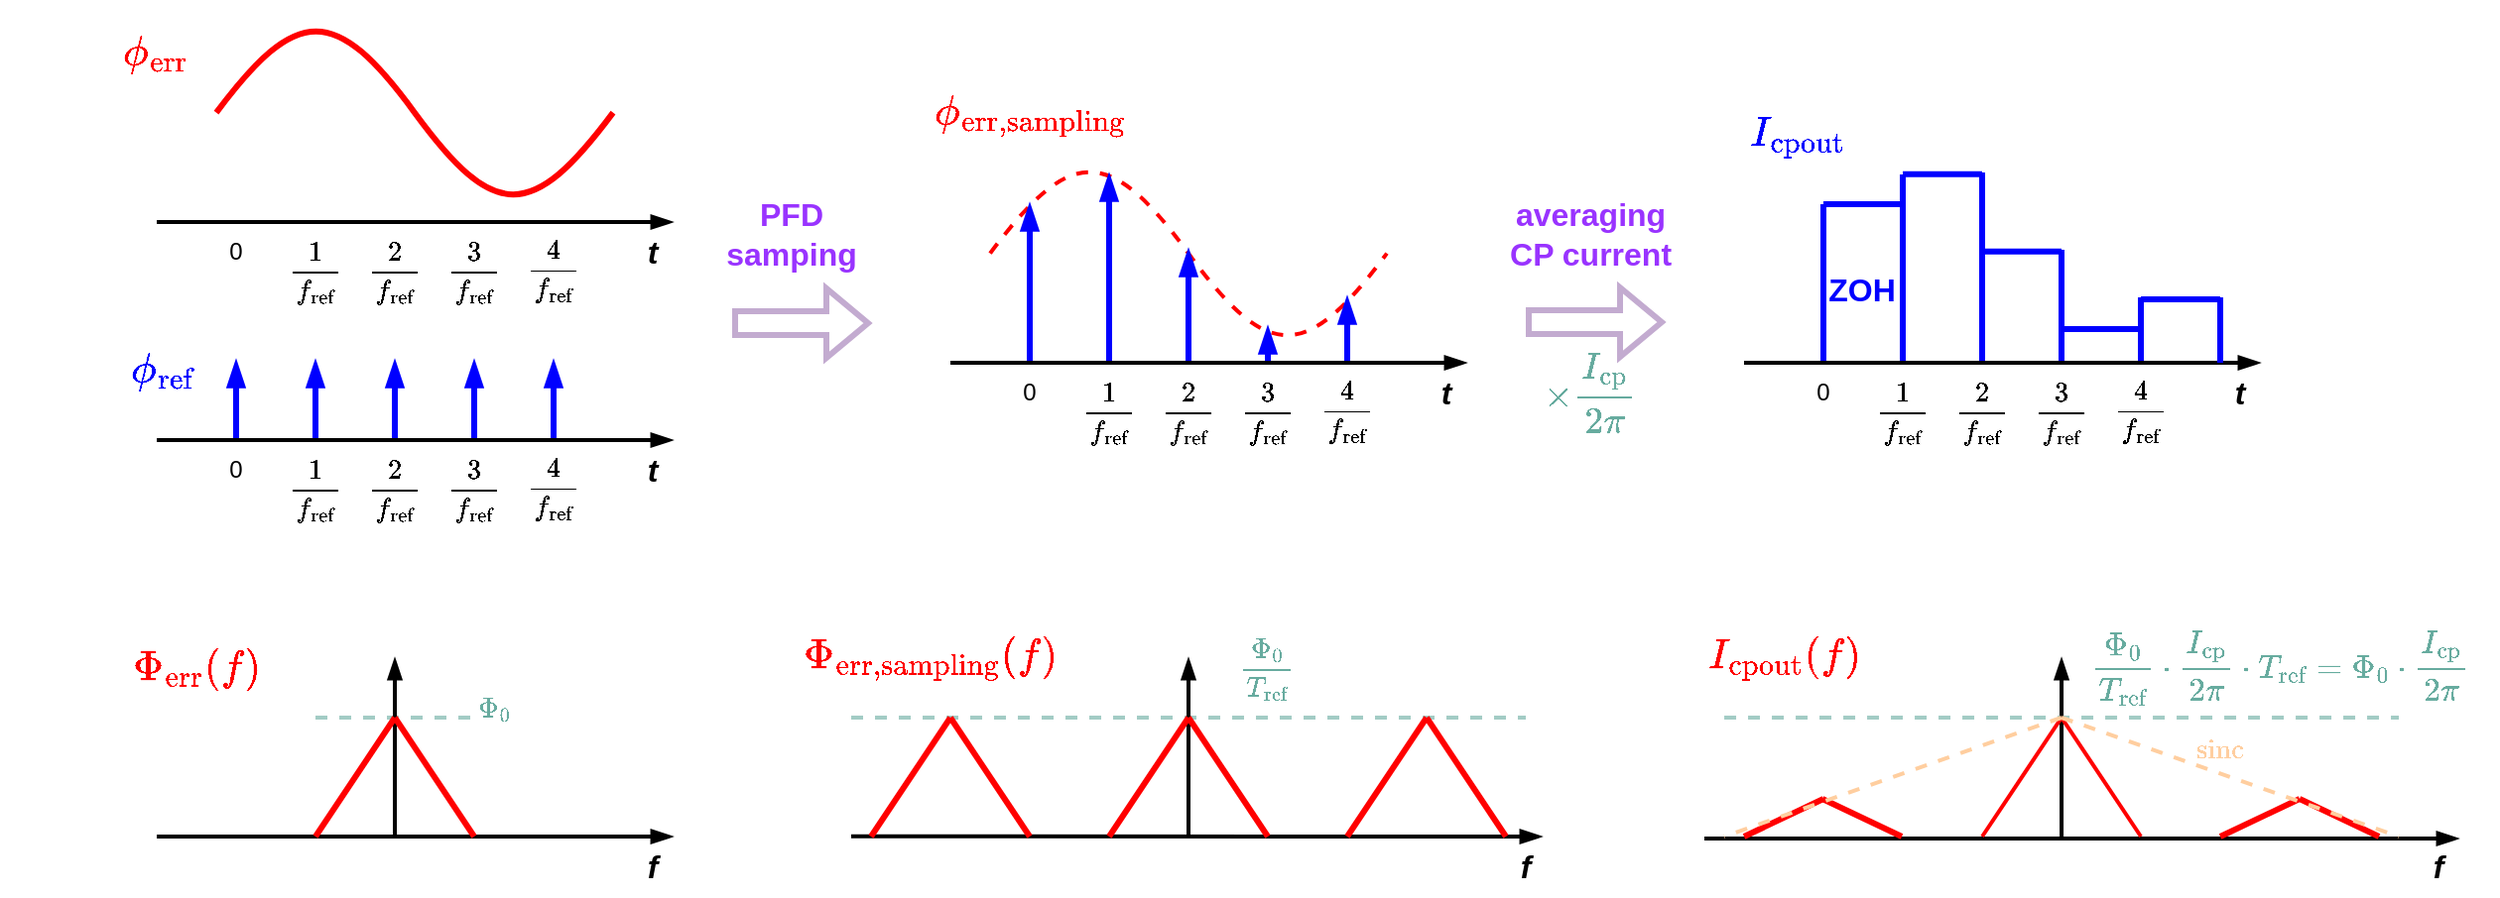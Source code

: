 <mxfile version="28.0.6">
  <diagram name="Page-1" id="WbomQFyr4mOSYKK_uOfv">
    <mxGraphModel dx="1677" dy="1003" grid="1" gridSize="10" guides="1" tooltips="1" connect="1" arrows="1" fold="1" page="1" pageScale="1" pageWidth="850" pageHeight="1100" math="1" shadow="0">
      <root>
        <mxCell id="0" />
        <mxCell id="1" parent="0" />
        <mxCell id="v1X2Iz-Z-YhmHoCjYg2L-46" value="" style="endArrow=none;dashed=1;html=1;strokeWidth=2;rounded=0;strokeColor=#67AB9F;opacity=60;" parent="1" edge="1">
          <mxGeometry width="50" height="50" relative="1" as="geometry">
            <mxPoint x="120" y="619" as="sourcePoint" />
            <mxPoint x="200" y="619" as="targetPoint" />
          </mxGeometry>
        </mxCell>
        <mxCell id="v1X2Iz-Z-YhmHoCjYg2L-2" value="" style="pointerEvents=1;verticalLabelPosition=bottom;shadow=0;dashed=0;align=center;html=1;verticalAlign=top;shape=mxgraph.electrical.waveforms.sine_wave;strokeWidth=3;strokeColor=#FF0000;" parent="1" vertex="1">
          <mxGeometry x="70" y="259" width="200" height="110" as="geometry" />
        </mxCell>
        <mxCell id="v1X2Iz-Z-YhmHoCjYg2L-5" value="" style="endArrow=blockThin;html=1;rounded=0;endFill=1;strokeWidth=3;strokeColor=#0000FF;" parent="1" edge="1">
          <mxGeometry width="50" height="50" relative="1" as="geometry">
            <mxPoint x="80" y="479" as="sourcePoint" />
            <mxPoint x="80" y="439" as="targetPoint" />
          </mxGeometry>
        </mxCell>
        <mxCell id="v1X2Iz-Z-YhmHoCjYg2L-6" value="" style="endArrow=blockThin;html=1;rounded=0;endFill=1;strokeWidth=3;strokeColor=#0000FF;" parent="1" edge="1">
          <mxGeometry width="50" height="50" relative="1" as="geometry">
            <mxPoint x="120" y="479" as="sourcePoint" />
            <mxPoint x="120" y="439" as="targetPoint" />
          </mxGeometry>
        </mxCell>
        <mxCell id="v1X2Iz-Z-YhmHoCjYg2L-7" value="" style="endArrow=blockThin;html=1;rounded=0;endFill=1;strokeWidth=3;strokeColor=#0000FF;" parent="1" edge="1">
          <mxGeometry width="50" height="50" relative="1" as="geometry">
            <mxPoint x="160" y="479" as="sourcePoint" />
            <mxPoint x="160" y="439" as="targetPoint" />
          </mxGeometry>
        </mxCell>
        <mxCell id="v1X2Iz-Z-YhmHoCjYg2L-8" value="" style="endArrow=blockThin;html=1;rounded=0;endFill=1;strokeWidth=3;strokeColor=#0000FF;" parent="1" edge="1">
          <mxGeometry width="50" height="50" relative="1" as="geometry">
            <mxPoint x="200" y="479" as="sourcePoint" />
            <mxPoint x="200" y="439" as="targetPoint" />
          </mxGeometry>
        </mxCell>
        <mxCell id="v1X2Iz-Z-YhmHoCjYg2L-9" value="" style="endArrow=blockThin;html=1;rounded=0;endFill=1;strokeWidth=3;strokeColor=#0000FF;" parent="1" edge="1">
          <mxGeometry width="50" height="50" relative="1" as="geometry">
            <mxPoint x="240" y="479" as="sourcePoint" />
            <mxPoint x="240" y="439" as="targetPoint" />
          </mxGeometry>
        </mxCell>
        <mxCell id="v1X2Iz-Z-YhmHoCjYg2L-10" value="" style="endArrow=blockThin;html=1;rounded=0;endFill=1;strokeWidth=2;" parent="1" edge="1">
          <mxGeometry width="50" height="50" relative="1" as="geometry">
            <mxPoint x="40" y="479" as="sourcePoint" />
            <mxPoint x="300" y="479" as="targetPoint" />
          </mxGeometry>
        </mxCell>
        <mxCell id="v1X2Iz-Z-YhmHoCjYg2L-11" value="&lt;font style=&quot;font-size: 18px; color: rgb(255, 0, 0);&quot;&gt;&lt;b&gt;$$\phi_\text{err}$$&lt;/b&gt;&lt;/font&gt;" style="text;html=1;align=center;verticalAlign=middle;whiteSpace=wrap;rounded=0;" parent="1" vertex="1">
          <mxGeometry x="10" y="269" width="60" height="30" as="geometry" />
        </mxCell>
        <mxCell id="v1X2Iz-Z-YhmHoCjYg2L-12" value="&lt;font style=&quot;font-size: 16px; color: rgb(153, 51, 255);&quot;&gt;&lt;b style=&quot;&quot;&gt;PFD samping&lt;/b&gt;&lt;/font&gt;" style="text;html=1;align=center;verticalAlign=middle;whiteSpace=wrap;rounded=0;" parent="1" vertex="1">
          <mxGeometry x="330" y="360" width="60" height="30" as="geometry" />
        </mxCell>
        <mxCell id="v1X2Iz-Z-YhmHoCjYg2L-13" value="" style="shape=flexArrow;endArrow=classic;html=1;rounded=0;strokeColor=#C3ABD0;strokeWidth=3;" parent="1" edge="1">
          <mxGeometry width="50" height="50" relative="1" as="geometry">
            <mxPoint x="330" y="420" as="sourcePoint" />
            <mxPoint x="400" y="420" as="targetPoint" />
          </mxGeometry>
        </mxCell>
        <mxCell id="v1X2Iz-Z-YhmHoCjYg2L-21" value="0" style="text;html=1;align=center;verticalAlign=middle;whiteSpace=wrap;rounded=0;" parent="1" vertex="1">
          <mxGeometry x="50" y="479" width="60" height="30" as="geometry" />
        </mxCell>
        <mxCell id="v1X2Iz-Z-YhmHoCjYg2L-22" value="$$\frac{1}{f_\text{ref}}$$" style="text;html=1;align=center;verticalAlign=middle;whiteSpace=wrap;rounded=0;" parent="1" vertex="1">
          <mxGeometry x="90" y="489" width="60" height="30" as="geometry" />
        </mxCell>
        <mxCell id="v1X2Iz-Z-YhmHoCjYg2L-23" value="$$\frac{2}{f_\text{ref}}$$" style="text;html=1;align=center;verticalAlign=middle;whiteSpace=wrap;rounded=0;" parent="1" vertex="1">
          <mxGeometry x="130" y="489" width="60" height="30" as="geometry" />
        </mxCell>
        <mxCell id="v1X2Iz-Z-YhmHoCjYg2L-24" value="$$\frac{3}{f_\text{ref}}$$" style="text;html=1;align=center;verticalAlign=middle;whiteSpace=wrap;rounded=0;" parent="1" vertex="1">
          <mxGeometry x="170" y="489" width="60" height="30" as="geometry" />
        </mxCell>
        <mxCell id="v1X2Iz-Z-YhmHoCjYg2L-25" value="$$\frac{4}{f_\text{ref}}$$" style="text;html=1;align=center;verticalAlign=middle;whiteSpace=wrap;rounded=0;" parent="1" vertex="1">
          <mxGeometry x="210" y="489" width="60" height="30" as="geometry" />
        </mxCell>
        <mxCell id="v1X2Iz-Z-YhmHoCjYg2L-26" value="" style="pointerEvents=1;verticalLabelPosition=bottom;shadow=0;dashed=1;align=center;html=1;verticalAlign=top;shape=mxgraph.electrical.waveforms.sine_wave;strokeWidth=2;strokeColor=#FF0000;" parent="1" vertex="1">
          <mxGeometry x="460" y="330" width="200" height="110" as="geometry" />
        </mxCell>
        <mxCell id="v1X2Iz-Z-YhmHoCjYg2L-27" value="" style="endArrow=blockThin;html=1;rounded=0;endFill=1;strokeWidth=3;strokeColor=#0000FF;" parent="1" edge="1">
          <mxGeometry width="50" height="50" relative="1" as="geometry">
            <mxPoint x="480" y="440" as="sourcePoint" />
            <mxPoint x="480" y="360" as="targetPoint" />
          </mxGeometry>
        </mxCell>
        <mxCell id="v1X2Iz-Z-YhmHoCjYg2L-28" value="" style="endArrow=blockThin;html=1;rounded=0;endFill=1;strokeWidth=3;strokeColor=#0000FF;" parent="1" edge="1">
          <mxGeometry width="50" height="50" relative="1" as="geometry">
            <mxPoint x="520" y="440" as="sourcePoint" />
            <mxPoint x="520" y="345" as="targetPoint" />
          </mxGeometry>
        </mxCell>
        <mxCell id="v1X2Iz-Z-YhmHoCjYg2L-29" value="" style="endArrow=blockThin;html=1;rounded=0;endFill=1;strokeWidth=3;strokeColor=#0000FF;" parent="1" edge="1">
          <mxGeometry width="50" height="50" relative="1" as="geometry">
            <mxPoint x="560" y="440" as="sourcePoint" />
            <mxPoint x="560" y="383" as="targetPoint" />
          </mxGeometry>
        </mxCell>
        <mxCell id="v1X2Iz-Z-YhmHoCjYg2L-30" value="" style="endArrow=blockThin;html=1;rounded=0;endFill=1;strokeWidth=3;strokeColor=#0000FF;" parent="1" edge="1">
          <mxGeometry width="50" height="50" relative="1" as="geometry">
            <mxPoint x="600" y="440" as="sourcePoint" />
            <mxPoint x="600" y="422" as="targetPoint" />
          </mxGeometry>
        </mxCell>
        <mxCell id="v1X2Iz-Z-YhmHoCjYg2L-31" value="" style="endArrow=blockThin;html=1;rounded=0;endFill=1;strokeWidth=3;strokeColor=#0000FF;" parent="1" edge="1">
          <mxGeometry width="50" height="50" relative="1" as="geometry">
            <mxPoint x="640" y="440" as="sourcePoint" />
            <mxPoint x="640" y="407" as="targetPoint" />
          </mxGeometry>
        </mxCell>
        <mxCell id="v1X2Iz-Z-YhmHoCjYg2L-32" value="" style="endArrow=blockThin;html=1;rounded=0;endFill=1;strokeWidth=2;" parent="1" edge="1">
          <mxGeometry width="50" height="50" relative="1" as="geometry">
            <mxPoint x="440" y="440" as="sourcePoint" />
            <mxPoint x="700" y="440" as="targetPoint" />
          </mxGeometry>
        </mxCell>
        <mxCell id="v1X2Iz-Z-YhmHoCjYg2L-33" value="0" style="text;html=1;align=center;verticalAlign=middle;whiteSpace=wrap;rounded=0;" parent="1" vertex="1">
          <mxGeometry x="450" y="440" width="60" height="30" as="geometry" />
        </mxCell>
        <mxCell id="v1X2Iz-Z-YhmHoCjYg2L-34" value="$$\frac{1}{f_\text{ref}}$$" style="text;html=1;align=center;verticalAlign=middle;whiteSpace=wrap;rounded=0;" parent="1" vertex="1">
          <mxGeometry x="490" y="450" width="60" height="30" as="geometry" />
        </mxCell>
        <mxCell id="v1X2Iz-Z-YhmHoCjYg2L-35" value="$$\frac{2}{f_\text{ref}}$$" style="text;html=1;align=center;verticalAlign=middle;whiteSpace=wrap;rounded=0;" parent="1" vertex="1">
          <mxGeometry x="530" y="450" width="60" height="30" as="geometry" />
        </mxCell>
        <mxCell id="v1X2Iz-Z-YhmHoCjYg2L-36" value="$$\frac{3}{f_\text{ref}}$$" style="text;html=1;align=center;verticalAlign=middle;whiteSpace=wrap;rounded=0;" parent="1" vertex="1">
          <mxGeometry x="570" y="450" width="60" height="30" as="geometry" />
        </mxCell>
        <mxCell id="v1X2Iz-Z-YhmHoCjYg2L-37" value="$$\frac{4}{f_\text{ref}}$$" style="text;html=1;align=center;verticalAlign=middle;whiteSpace=wrap;rounded=0;" parent="1" vertex="1">
          <mxGeometry x="610" y="450" width="60" height="30" as="geometry" />
        </mxCell>
        <mxCell id="v1X2Iz-Z-YhmHoCjYg2L-39" value="" style="endArrow=blockThin;html=1;rounded=0;endFill=1;strokeWidth=2;" parent="1" edge="1">
          <mxGeometry width="50" height="50" relative="1" as="geometry">
            <mxPoint x="40" y="679" as="sourcePoint" />
            <mxPoint x="300" y="679" as="targetPoint" />
          </mxGeometry>
        </mxCell>
        <mxCell id="v1X2Iz-Z-YhmHoCjYg2L-42" value="" style="endArrow=blockThin;html=1;rounded=0;endFill=1;strokeWidth=2;" parent="1" edge="1">
          <mxGeometry width="50" height="50" relative="1" as="geometry">
            <mxPoint x="160" y="679" as="sourcePoint" />
            <mxPoint x="160" y="589" as="targetPoint" />
          </mxGeometry>
        </mxCell>
        <mxCell id="v1X2Iz-Z-YhmHoCjYg2L-40" value="" style="endArrow=none;html=1;rounded=0;strokeWidth=3;strokeColor=#FF0000;" parent="1" edge="1">
          <mxGeometry width="50" height="50" relative="1" as="geometry">
            <mxPoint x="120" y="679" as="sourcePoint" />
            <mxPoint x="160" y="619" as="targetPoint" />
          </mxGeometry>
        </mxCell>
        <mxCell id="v1X2Iz-Z-YhmHoCjYg2L-41" value="" style="endArrow=none;html=1;rounded=0;strokeWidth=3;strokeColor=#FF0000;" parent="1" edge="1">
          <mxGeometry width="50" height="50" relative="1" as="geometry">
            <mxPoint x="200" y="679" as="sourcePoint" />
            <mxPoint x="160" y="619" as="targetPoint" />
          </mxGeometry>
        </mxCell>
        <mxCell id="v1X2Iz-Z-YhmHoCjYg2L-43" value="&lt;font style=&quot;font-size: 18px; color: rgb(255, 0, 0);&quot;&gt;&lt;b&gt;$$\Phi_\text{err}(f)$$&lt;/b&gt;&lt;/font&gt;" style="text;html=1;align=center;verticalAlign=middle;whiteSpace=wrap;rounded=0;" parent="1" vertex="1">
          <mxGeometry x="30" y="579" width="60" height="30" as="geometry" />
        </mxCell>
        <mxCell id="v1X2Iz-Z-YhmHoCjYg2L-44" value="&lt;font style=&quot;font-size: 16px;&quot;&gt;&lt;b&gt;&lt;i&gt;t&lt;/i&gt;&lt;/b&gt;&lt;/font&gt;" style="text;html=1;align=center;verticalAlign=middle;whiteSpace=wrap;rounded=0;" parent="1" vertex="1">
          <mxGeometry x="260" y="479" width="60" height="30" as="geometry" />
        </mxCell>
        <mxCell id="v1X2Iz-Z-YhmHoCjYg2L-45" value="&lt;font style=&quot;font-size: 16px;&quot;&gt;&lt;b&gt;&lt;i&gt;f&lt;/i&gt;&lt;/b&gt;&lt;/font&gt;" style="text;html=1;align=center;verticalAlign=middle;whiteSpace=wrap;rounded=0;" parent="1" vertex="1">
          <mxGeometry x="260" y="679" width="60" height="30" as="geometry" />
        </mxCell>
        <mxCell id="v1X2Iz-Z-YhmHoCjYg2L-47" value="&lt;font style=&quot;color: rgb(103, 171, 159);&quot;&gt;&lt;b style=&quot;&quot;&gt;$$\Phi_0$$&lt;/b&gt;&lt;/font&gt;" style="text;html=1;align=center;verticalAlign=middle;whiteSpace=wrap;rounded=0;" parent="1" vertex="1">
          <mxGeometry x="180" y="599" width="60" height="30" as="geometry" />
        </mxCell>
        <mxCell id="v1X2Iz-Z-YhmHoCjYg2L-48" value="" style="endArrow=none;dashed=1;html=1;strokeWidth=2;rounded=0;strokeColor=#67AB9F;opacity=60;" parent="1" edge="1">
          <mxGeometry width="50" height="50" relative="1" as="geometry">
            <mxPoint x="390" y="619" as="sourcePoint" />
            <mxPoint x="730" y="619" as="targetPoint" />
          </mxGeometry>
        </mxCell>
        <mxCell id="v1X2Iz-Z-YhmHoCjYg2L-49" value="" style="endArrow=blockThin;html=1;rounded=0;endFill=1;strokeWidth=2;exitX=0.833;exitY=-0.003;exitDx=0;exitDy=0;exitPerimeter=0;" parent="1" edge="1">
          <mxGeometry width="50" height="50" relative="1" as="geometry">
            <mxPoint x="389.98" y="678.91" as="sourcePoint" />
            <mxPoint x="738" y="679" as="targetPoint" />
          </mxGeometry>
        </mxCell>
        <mxCell id="v1X2Iz-Z-YhmHoCjYg2L-50" value="" style="endArrow=blockThin;html=1;rounded=0;endFill=1;strokeWidth=2;" parent="1" edge="1">
          <mxGeometry width="50" height="50" relative="1" as="geometry">
            <mxPoint x="560" y="679" as="sourcePoint" />
            <mxPoint x="560" y="589" as="targetPoint" />
          </mxGeometry>
        </mxCell>
        <mxCell id="v1X2Iz-Z-YhmHoCjYg2L-51" value="" style="endArrow=none;html=1;rounded=0;strokeWidth=3;strokeColor=#FF0000;" parent="1" edge="1">
          <mxGeometry width="50" height="50" relative="1" as="geometry">
            <mxPoint x="520" y="679" as="sourcePoint" />
            <mxPoint x="560" y="619" as="targetPoint" />
          </mxGeometry>
        </mxCell>
        <mxCell id="v1X2Iz-Z-YhmHoCjYg2L-52" value="" style="endArrow=none;html=1;rounded=0;strokeWidth=3;strokeColor=#FF0000;" parent="1" edge="1">
          <mxGeometry width="50" height="50" relative="1" as="geometry">
            <mxPoint x="600" y="679" as="sourcePoint" />
            <mxPoint x="560" y="619" as="targetPoint" />
          </mxGeometry>
        </mxCell>
        <mxCell id="v1X2Iz-Z-YhmHoCjYg2L-54" value="&lt;font style=&quot;font-size: 16px;&quot;&gt;&lt;b&gt;&lt;i&gt;f&lt;/i&gt;&lt;/b&gt;&lt;/font&gt;" style="text;html=1;align=center;verticalAlign=middle;whiteSpace=wrap;rounded=0;" parent="1" vertex="1">
          <mxGeometry x="700" y="679" width="60" height="30" as="geometry" />
        </mxCell>
        <mxCell id="v1X2Iz-Z-YhmHoCjYg2L-55" value="&lt;font style=&quot;color: rgb(103, 171, 159);&quot;&gt;&lt;b style=&quot;&quot;&gt;$$\frac{\Phi_0}{T_\text{ref}}$$&lt;/b&gt;&lt;/font&gt;" style="text;html=1;align=center;verticalAlign=middle;whiteSpace=wrap;rounded=0;" parent="1" vertex="1">
          <mxGeometry x="570" y="579" width="60" height="30" as="geometry" />
        </mxCell>
        <mxCell id="v1X2Iz-Z-YhmHoCjYg2L-58" value="" style="endArrow=none;html=1;rounded=0;strokeWidth=3;strokeColor=#FF0000;" parent="1" edge="1">
          <mxGeometry width="50" height="50" relative="1" as="geometry">
            <mxPoint x="640" y="679" as="sourcePoint" />
            <mxPoint x="680" y="619" as="targetPoint" />
          </mxGeometry>
        </mxCell>
        <mxCell id="v1X2Iz-Z-YhmHoCjYg2L-59" value="" style="endArrow=none;html=1;rounded=0;strokeWidth=3;strokeColor=#FF0000;" parent="1" edge="1">
          <mxGeometry width="50" height="50" relative="1" as="geometry">
            <mxPoint x="720" y="679" as="sourcePoint" />
            <mxPoint x="680" y="619" as="targetPoint" />
          </mxGeometry>
        </mxCell>
        <mxCell id="v1X2Iz-Z-YhmHoCjYg2L-62" value="" style="endArrow=none;html=1;rounded=0;strokeWidth=3;strokeColor=#FF0000;" parent="1" edge="1">
          <mxGeometry width="50" height="50" relative="1" as="geometry">
            <mxPoint x="400" y="679" as="sourcePoint" />
            <mxPoint x="440" y="619" as="targetPoint" />
          </mxGeometry>
        </mxCell>
        <mxCell id="v1X2Iz-Z-YhmHoCjYg2L-63" value="" style="endArrow=none;html=1;rounded=0;strokeWidth=3;strokeColor=#FF0000;" parent="1" edge="1">
          <mxGeometry width="50" height="50" relative="1" as="geometry">
            <mxPoint x="480" y="679" as="sourcePoint" />
            <mxPoint x="440" y="619" as="targetPoint" />
          </mxGeometry>
        </mxCell>
        <mxCell id="v1X2Iz-Z-YhmHoCjYg2L-64" value="&lt;font style=&quot;font-size: 18px; color: rgb(255, 0, 0);&quot;&gt;&lt;b&gt;$$\Phi_\text{err,sampling}(f)$$&lt;/b&gt;&lt;/font&gt;" style="text;html=1;align=center;verticalAlign=middle;whiteSpace=wrap;rounded=0;" parent="1" vertex="1">
          <mxGeometry x="400" y="574" width="60" height="30" as="geometry" />
        </mxCell>
        <mxCell id="v1X2Iz-Z-YhmHoCjYg2L-65" value="&lt;font style=&quot;font-size: 18px; color: rgb(255, 0, 0);&quot;&gt;&lt;b&gt;$$\phi_\text{err,sampling}$$&lt;/b&gt;&lt;/font&gt;" style="text;html=1;align=center;verticalAlign=middle;whiteSpace=wrap;rounded=0;" parent="1" vertex="1">
          <mxGeometry x="450" y="300" width="60" height="30" as="geometry" />
        </mxCell>
        <mxCell id="v1X2Iz-Z-YhmHoCjYg2L-66" value="" style="endArrow=blockThin;html=1;rounded=0;endFill=1;strokeWidth=2;" parent="1" edge="1">
          <mxGeometry width="50" height="50" relative="1" as="geometry">
            <mxPoint x="40" y="369" as="sourcePoint" />
            <mxPoint x="300" y="369" as="targetPoint" />
          </mxGeometry>
        </mxCell>
        <mxCell id="v1X2Iz-Z-YhmHoCjYg2L-67" value="0" style="text;html=1;align=center;verticalAlign=middle;whiteSpace=wrap;rounded=0;" parent="1" vertex="1">
          <mxGeometry x="50" y="369" width="60" height="30" as="geometry" />
        </mxCell>
        <mxCell id="v1X2Iz-Z-YhmHoCjYg2L-68" value="$$\frac{1}{f_\text{ref}}$$" style="text;html=1;align=center;verticalAlign=middle;whiteSpace=wrap;rounded=0;" parent="1" vertex="1">
          <mxGeometry x="90" y="379" width="60" height="30" as="geometry" />
        </mxCell>
        <mxCell id="v1X2Iz-Z-YhmHoCjYg2L-69" value="$$\frac{2}{f_\text{ref}}$$" style="text;html=1;align=center;verticalAlign=middle;whiteSpace=wrap;rounded=0;" parent="1" vertex="1">
          <mxGeometry x="130" y="379" width="60" height="30" as="geometry" />
        </mxCell>
        <mxCell id="v1X2Iz-Z-YhmHoCjYg2L-70" value="$$\frac{3}{f_\text{ref}}$$" style="text;html=1;align=center;verticalAlign=middle;whiteSpace=wrap;rounded=0;" parent="1" vertex="1">
          <mxGeometry x="170" y="379" width="60" height="30" as="geometry" />
        </mxCell>
        <mxCell id="v1X2Iz-Z-YhmHoCjYg2L-71" value="$$\frac{4}{f_\text{ref}}$$" style="text;html=1;align=center;verticalAlign=middle;whiteSpace=wrap;rounded=0;" parent="1" vertex="1">
          <mxGeometry x="210" y="379" width="60" height="30" as="geometry" />
        </mxCell>
        <mxCell id="v1X2Iz-Z-YhmHoCjYg2L-72" value="&lt;font style=&quot;font-size: 16px;&quot;&gt;&lt;b&gt;&lt;i&gt;t&lt;/i&gt;&lt;/b&gt;&lt;/font&gt;" style="text;html=1;align=center;verticalAlign=middle;whiteSpace=wrap;rounded=0;" parent="1" vertex="1">
          <mxGeometry x="260" y="369" width="60" height="30" as="geometry" />
        </mxCell>
        <mxCell id="v1X2Iz-Z-YhmHoCjYg2L-75" value="" style="endArrow=none;html=1;rounded=0;endFill=0;strokeWidth=3;strokeColor=#0000FF;" parent="1" edge="1">
          <mxGeometry width="50" height="50" relative="1" as="geometry">
            <mxPoint x="880" y="440" as="sourcePoint" />
            <mxPoint x="880" y="360" as="targetPoint" />
          </mxGeometry>
        </mxCell>
        <mxCell id="v1X2Iz-Z-YhmHoCjYg2L-76" value="" style="endArrow=none;html=1;rounded=0;endFill=0;strokeWidth=3;strokeColor=#0000FF;" parent="1" edge="1">
          <mxGeometry width="50" height="50" relative="1" as="geometry">
            <mxPoint x="920" y="440" as="sourcePoint" />
            <mxPoint x="920" y="345" as="targetPoint" />
          </mxGeometry>
        </mxCell>
        <mxCell id="v1X2Iz-Z-YhmHoCjYg2L-77" value="" style="endArrow=none;html=1;rounded=0;endFill=0;strokeWidth=3;strokeColor=#0000FF;" parent="1" edge="1">
          <mxGeometry width="50" height="50" relative="1" as="geometry">
            <mxPoint x="960" y="440" as="sourcePoint" />
            <mxPoint x="960" y="344" as="targetPoint" />
          </mxGeometry>
        </mxCell>
        <mxCell id="v1X2Iz-Z-YhmHoCjYg2L-78" value="" style="endArrow=none;html=1;rounded=0;endFill=0;strokeWidth=3;strokeColor=#0000FF;" parent="1" edge="1">
          <mxGeometry width="50" height="50" relative="1" as="geometry">
            <mxPoint x="1000" y="440" as="sourcePoint" />
            <mxPoint x="1000" y="383" as="targetPoint" />
          </mxGeometry>
        </mxCell>
        <mxCell id="v1X2Iz-Z-YhmHoCjYg2L-79" value="" style="endArrow=none;html=1;rounded=0;endFill=0;strokeWidth=3;strokeColor=#0000FF;" parent="1" edge="1">
          <mxGeometry width="50" height="50" relative="1" as="geometry">
            <mxPoint x="1040" y="440" as="sourcePoint" />
            <mxPoint x="1040" y="407" as="targetPoint" />
          </mxGeometry>
        </mxCell>
        <mxCell id="v1X2Iz-Z-YhmHoCjYg2L-80" value="" style="endArrow=blockThin;html=1;rounded=0;endFill=1;strokeWidth=2;" parent="1" edge="1">
          <mxGeometry width="50" height="50" relative="1" as="geometry">
            <mxPoint x="840" y="440" as="sourcePoint" />
            <mxPoint x="1100" y="440" as="targetPoint" />
          </mxGeometry>
        </mxCell>
        <mxCell id="v1X2Iz-Z-YhmHoCjYg2L-81" value="0" style="text;html=1;align=center;verticalAlign=middle;whiteSpace=wrap;rounded=0;" parent="1" vertex="1">
          <mxGeometry x="850" y="440" width="60" height="30" as="geometry" />
        </mxCell>
        <mxCell id="v1X2Iz-Z-YhmHoCjYg2L-82" value="$$\frac{1}{f_\text{ref}}$$" style="text;html=1;align=center;verticalAlign=middle;whiteSpace=wrap;rounded=0;" parent="1" vertex="1">
          <mxGeometry x="890" y="450" width="60" height="30" as="geometry" />
        </mxCell>
        <mxCell id="v1X2Iz-Z-YhmHoCjYg2L-83" value="$$\frac{2}{f_\text{ref}}$$" style="text;html=1;align=center;verticalAlign=middle;whiteSpace=wrap;rounded=0;" parent="1" vertex="1">
          <mxGeometry x="930" y="450" width="60" height="30" as="geometry" />
        </mxCell>
        <mxCell id="v1X2Iz-Z-YhmHoCjYg2L-84" value="$$\frac{3}{f_\text{ref}}$$" style="text;html=1;align=center;verticalAlign=middle;whiteSpace=wrap;rounded=0;" parent="1" vertex="1">
          <mxGeometry x="970" y="450" width="60" height="30" as="geometry" />
        </mxCell>
        <mxCell id="v1X2Iz-Z-YhmHoCjYg2L-85" value="$$\frac{4}{f_\text{ref}}$$" style="text;html=1;align=center;verticalAlign=middle;whiteSpace=wrap;rounded=0;" parent="1" vertex="1">
          <mxGeometry x="1010" y="450" width="60" height="30" as="geometry" />
        </mxCell>
        <mxCell id="v1X2Iz-Z-YhmHoCjYg2L-86" value="" style="endArrow=none;html=1;rounded=0;endFill=0;strokeWidth=3;strokeColor=#0000FF;" parent="1" edge="1">
          <mxGeometry width="50" height="50" relative="1" as="geometry">
            <mxPoint x="920" y="360" as="sourcePoint" />
            <mxPoint x="880" y="360" as="targetPoint" />
          </mxGeometry>
        </mxCell>
        <mxCell id="v1X2Iz-Z-YhmHoCjYg2L-87" value="" style="endArrow=none;html=1;rounded=0;endFill=0;strokeWidth=3;strokeColor=#0000FF;" parent="1" edge="1">
          <mxGeometry width="50" height="50" relative="1" as="geometry">
            <mxPoint x="960" y="344.92" as="sourcePoint" />
            <mxPoint x="920" y="344.92" as="targetPoint" />
          </mxGeometry>
        </mxCell>
        <mxCell id="v1X2Iz-Z-YhmHoCjYg2L-88" value="" style="endArrow=none;html=1;rounded=0;endFill=0;strokeWidth=3;strokeColor=#0000FF;" parent="1" edge="1">
          <mxGeometry width="50" height="50" relative="1" as="geometry">
            <mxPoint x="1000" y="383.92" as="sourcePoint" />
            <mxPoint x="960" y="383.92" as="targetPoint" />
          </mxGeometry>
        </mxCell>
        <mxCell id="v1X2Iz-Z-YhmHoCjYg2L-89" value="" style="endArrow=none;html=1;rounded=0;endFill=0;strokeWidth=3;strokeColor=#0000FF;" parent="1" edge="1">
          <mxGeometry width="50" height="50" relative="1" as="geometry">
            <mxPoint x="1039" y="423" as="sourcePoint" />
            <mxPoint x="999" y="423" as="targetPoint" />
          </mxGeometry>
        </mxCell>
        <mxCell id="v1X2Iz-Z-YhmHoCjYg2L-90" value="" style="endArrow=none;html=1;rounded=0;endFill=0;strokeWidth=3;strokeColor=#0000FF;" parent="1" edge="1">
          <mxGeometry width="50" height="50" relative="1" as="geometry">
            <mxPoint x="1080" y="408" as="sourcePoint" />
            <mxPoint x="1040" y="408" as="targetPoint" />
          </mxGeometry>
        </mxCell>
        <mxCell id="v1X2Iz-Z-YhmHoCjYg2L-91" value="" style="endArrow=none;html=1;rounded=0;endFill=0;strokeWidth=3;strokeColor=#0000FF;" parent="1" edge="1">
          <mxGeometry width="50" height="50" relative="1" as="geometry">
            <mxPoint x="1080" y="440" as="sourcePoint" />
            <mxPoint x="1080" y="407" as="targetPoint" />
          </mxGeometry>
        </mxCell>
        <mxCell id="v1X2Iz-Z-YhmHoCjYg2L-94" value="&lt;font style=&quot;font-size: 18px; color: rgb(0, 0, 255);&quot;&gt;&lt;b style=&quot;&quot;&gt;$$\phi_\text{ref}$$&lt;/b&gt;&lt;/font&gt;" style="text;html=1;align=center;verticalAlign=middle;whiteSpace=wrap;rounded=0;" parent="1" vertex="1">
          <mxGeometry x="20" y="429" width="45" height="30" as="geometry" />
        </mxCell>
        <mxCell id="v1X2Iz-Z-YhmHoCjYg2L-95" value="&lt;font style=&quot;font-size: 16px; color: rgb(153, 51, 255);&quot;&gt;&lt;b style=&quot;&quot;&gt;averaging&amp;nbsp; CP current&amp;nbsp;&lt;/b&gt;&lt;/font&gt;" style="text;html=1;align=center;verticalAlign=middle;whiteSpace=wrap;rounded=0;" parent="1" vertex="1">
          <mxGeometry x="720" y="360" width="90" height="30" as="geometry" />
        </mxCell>
        <mxCell id="v1X2Iz-Z-YhmHoCjYg2L-96" value="" style="shape=flexArrow;endArrow=classic;html=1;rounded=0;strokeColor=#C3ABD0;strokeWidth=3;" parent="1" edge="1">
          <mxGeometry width="50" height="50" relative="1" as="geometry">
            <mxPoint x="730" y="419.52" as="sourcePoint" />
            <mxPoint x="800" y="419.52" as="targetPoint" />
          </mxGeometry>
        </mxCell>
        <mxCell id="v1X2Iz-Z-YhmHoCjYg2L-97" value="&lt;font style=&quot;font-size: 16px; color: rgb(103, 171, 159);&quot;&gt;&lt;b style=&quot;&quot;&gt;$$\times\frac{I_\text{cp}}{2\pi}$$&lt;/b&gt;&lt;/font&gt;" style="text;html=1;align=center;verticalAlign=middle;whiteSpace=wrap;rounded=0;" parent="1" vertex="1">
          <mxGeometry x="740" y="440" width="45" height="30" as="geometry" />
        </mxCell>
        <mxCell id="v1X2Iz-Z-YhmHoCjYg2L-99" value="&lt;font style=&quot;font-size: 18px; color: rgb(0, 0, 255);&quot;&gt;&lt;b style=&quot;&quot;&gt;$$I_\text{cpout}$$&lt;/b&gt;&lt;/font&gt;" style="text;html=1;align=center;verticalAlign=middle;whiteSpace=wrap;rounded=0;" parent="1" vertex="1">
          <mxGeometry x="845" y="310" width="45" height="30" as="geometry" />
        </mxCell>
        <mxCell id="v1X2Iz-Z-YhmHoCjYg2L-100" value="&lt;font style=&quot;color: rgb(0, 0, 255); font-size: 16px;&quot;&gt;&lt;b style=&quot;&quot;&gt;ZOH&lt;/b&gt;&lt;/font&gt;" style="text;html=1;align=center;verticalAlign=middle;whiteSpace=wrap;rounded=0;strokeWidth=3;" parent="1" vertex="1">
          <mxGeometry x="877" y="388" width="45" height="30" as="geometry" />
        </mxCell>
        <mxCell id="v1X2Iz-Z-YhmHoCjYg2L-101" value="" style="endArrow=none;dashed=1;html=1;strokeWidth=2;rounded=0;strokeColor=#67AB9F;opacity=60;" parent="1" edge="1">
          <mxGeometry width="50" height="50" relative="1" as="geometry">
            <mxPoint x="830.02" y="619" as="sourcePoint" />
            <mxPoint x="1170.02" y="619" as="targetPoint" />
          </mxGeometry>
        </mxCell>
        <mxCell id="v1X2Iz-Z-YhmHoCjYg2L-102" value="" style="endArrow=blockThin;html=1;rounded=0;endFill=1;strokeWidth=2;" parent="1" edge="1">
          <mxGeometry width="50" height="50" relative="1" as="geometry">
            <mxPoint x="820" y="680" as="sourcePoint" />
            <mxPoint x="1200" y="680" as="targetPoint" />
          </mxGeometry>
        </mxCell>
        <mxCell id="v1X2Iz-Z-YhmHoCjYg2L-103" value="" style="endArrow=blockThin;html=1;rounded=0;endFill=1;strokeWidth=2;" parent="1" edge="1">
          <mxGeometry width="50" height="50" relative="1" as="geometry">
            <mxPoint x="1000.02" y="679" as="sourcePoint" />
            <mxPoint x="1000.02" y="589" as="targetPoint" />
          </mxGeometry>
        </mxCell>
        <mxCell id="v1X2Iz-Z-YhmHoCjYg2L-104" value="" style="endArrow=none;html=1;rounded=0;strokeWidth=2;strokeColor=#FF0000;" parent="1" edge="1">
          <mxGeometry width="50" height="50" relative="1" as="geometry">
            <mxPoint x="960.02" y="679" as="sourcePoint" />
            <mxPoint x="1000.02" y="619" as="targetPoint" />
          </mxGeometry>
        </mxCell>
        <mxCell id="v1X2Iz-Z-YhmHoCjYg2L-105" value="" style="endArrow=none;html=1;rounded=0;strokeWidth=2;strokeColor=#FF0000;" parent="1" edge="1">
          <mxGeometry width="50" height="50" relative="1" as="geometry">
            <mxPoint x="1040.02" y="679" as="sourcePoint" />
            <mxPoint x="1000.02" y="619" as="targetPoint" />
          </mxGeometry>
        </mxCell>
        <mxCell id="v1X2Iz-Z-YhmHoCjYg2L-107" value="&lt;font style=&quot;font-size: 14px;&quot; color=&quot;#67ab9f&quot;&gt;&lt;b style=&quot;&quot;&gt;$$\frac{\Phi_0}{T_\text{ref}}\cdot \frac{I_\text{cp}}{2\pi}\cdot T_\text{ref}=\Phi_0\cdot \frac{I_\text{cp}}{2\pi}$$&lt;/b&gt;&lt;/font&gt;" style="text;html=1;align=center;verticalAlign=middle;whiteSpace=wrap;rounded=0;" parent="1" vertex="1">
          <mxGeometry x="1030" y="579" width="160" height="30" as="geometry" />
        </mxCell>
        <mxCell id="v1X2Iz-Z-YhmHoCjYg2L-108" value="" style="endArrow=none;html=1;rounded=0;strokeWidth=3;strokeColor=#FF0000;" parent="1" edge="1">
          <mxGeometry width="50" height="50" relative="1" as="geometry">
            <mxPoint x="1080.02" y="679" as="sourcePoint" />
            <mxPoint x="1120" y="660" as="targetPoint" />
          </mxGeometry>
        </mxCell>
        <mxCell id="v1X2Iz-Z-YhmHoCjYg2L-109" value="" style="endArrow=none;html=1;rounded=0;strokeWidth=3;strokeColor=#FF0000;" parent="1" edge="1">
          <mxGeometry width="50" height="50" relative="1" as="geometry">
            <mxPoint x="1160.02" y="679" as="sourcePoint" />
            <mxPoint x="1120" y="660" as="targetPoint" />
          </mxGeometry>
        </mxCell>
        <mxCell id="v1X2Iz-Z-YhmHoCjYg2L-110" value="" style="endArrow=none;html=1;rounded=0;strokeWidth=3;strokeColor=#FF0000;" parent="1" edge="1">
          <mxGeometry width="50" height="50" relative="1" as="geometry">
            <mxPoint x="840.02" y="679" as="sourcePoint" />
            <mxPoint x="880" y="660" as="targetPoint" />
          </mxGeometry>
        </mxCell>
        <mxCell id="v1X2Iz-Z-YhmHoCjYg2L-111" value="" style="endArrow=none;html=1;rounded=0;strokeWidth=3;strokeColor=#FF0000;" parent="1" edge="1">
          <mxGeometry width="50" height="50" relative="1" as="geometry">
            <mxPoint x="919.51" y="679" as="sourcePoint" />
            <mxPoint x="879.49" y="660" as="targetPoint" />
          </mxGeometry>
        </mxCell>
        <mxCell id="v1X2Iz-Z-YhmHoCjYg2L-112" value="&lt;font style=&quot;font-size: 18px; color: rgb(255, 0, 0);&quot;&gt;&lt;b&gt;$$I_\text{cpout}(f)$$&lt;/b&gt;&lt;/font&gt;" style="text;html=1;align=center;verticalAlign=middle;whiteSpace=wrap;rounded=0;" parent="1" vertex="1">
          <mxGeometry x="830" y="574" width="60" height="30" as="geometry" />
        </mxCell>
        <mxCell id="v1X2Iz-Z-YhmHoCjYg2L-114" value="" style="endArrow=none;html=1;rounded=0;strokeColor=#FFCE9F;dashed=1;strokeWidth=2;" parent="1" edge="1">
          <mxGeometry width="50" height="50" relative="1" as="geometry">
            <mxPoint x="1000" y="619" as="sourcePoint" />
            <mxPoint x="1170" y="679" as="targetPoint" />
          </mxGeometry>
        </mxCell>
        <mxCell id="v1X2Iz-Z-YhmHoCjYg2L-116" value="" style="endArrow=none;html=1;rounded=0;strokeColor=#FFCE9F;dashed=1;strokeWidth=2;" parent="1" edge="1">
          <mxGeometry width="50" height="50" relative="1" as="geometry">
            <mxPoint x="1000" y="619" as="sourcePoint" />
            <mxPoint x="830" y="679" as="targetPoint" />
          </mxGeometry>
        </mxCell>
        <mxCell id="v1X2Iz-Z-YhmHoCjYg2L-117" value="&lt;font style=&quot;color: rgb(255, 206, 159);&quot;&gt;&lt;b style=&quot;&quot;&gt;$$\text{sinc}$$&lt;/b&gt;&lt;/font&gt;" style="text;html=1;align=center;verticalAlign=middle;whiteSpace=wrap;rounded=0;" parent="1" vertex="1">
          <mxGeometry x="1050" y="620" width="60" height="30" as="geometry" />
        </mxCell>
        <mxCell id="O5x6K-PuyJ6r4iNwGTU9-1" value="&lt;font style=&quot;font-size: 16px;&quot;&gt;&lt;b&gt;&lt;i&gt;t&lt;/i&gt;&lt;/b&gt;&lt;/font&gt;" style="text;html=1;align=center;verticalAlign=middle;whiteSpace=wrap;rounded=0;" vertex="1" parent="1">
          <mxGeometry x="660" y="440" width="60" height="30" as="geometry" />
        </mxCell>
        <mxCell id="O5x6K-PuyJ6r4iNwGTU9-2" value="&lt;font style=&quot;font-size: 16px;&quot;&gt;&lt;b&gt;&lt;i&gt;t&lt;/i&gt;&lt;/b&gt;&lt;/font&gt;" style="text;html=1;align=center;verticalAlign=middle;whiteSpace=wrap;rounded=0;" vertex="1" parent="1">
          <mxGeometry x="1060" y="440" width="60" height="30" as="geometry" />
        </mxCell>
        <mxCell id="O5x6K-PuyJ6r4iNwGTU9-3" value="&lt;font style=&quot;font-size: 16px;&quot;&gt;&lt;b&gt;&lt;i&gt;f&lt;/i&gt;&lt;/b&gt;&lt;/font&gt;" style="text;html=1;align=center;verticalAlign=middle;whiteSpace=wrap;rounded=0;" vertex="1" parent="1">
          <mxGeometry x="1160" y="679" width="60" height="30" as="geometry" />
        </mxCell>
      </root>
    </mxGraphModel>
  </diagram>
</mxfile>
